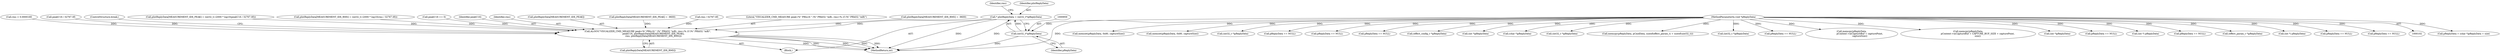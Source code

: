 digraph "0_Android_aeea52da00d210587fb3ed895de3d5f2e0264c88_11@pointer" {
"1000956" [label="(Call,* pIntReplyData = (int32_t*)pReplyData)"];
"1000958" [label="(Call,(int32_t*)pReplyData)"];
"1000108" [label="(MethodParameterIn,void *pReplyData)"];
"1001011" [label="(Call,ALOGV(\"VISUALIZER_CMD_MEASURE peak=%\" PRIu16 \" (%\" PRId32 \"mB), rms=%.1f (%\" PRId32 \"mB)\",\n                peakU16, pIntReplyData[MEASUREMENT_IDX_PEAK],\n                rms, pIntReplyData[MEASUREMENT_IDX_RMS]))"];
"1000781" [label="(Call,pReplyData = (char *)pReplyData + size)"];
"1001013" [label="(Identifier,peakU16)"];
"1000706" [label="(Call,memset(pReplyData, 0x80, captureSize))"];
"1000811" [label="(Call,memset(pReplyData, 0x80, captureSize))"];
"1000556" [label="(Call,(int32_t *)pReplyData)"];
"1000963" [label="(Identifier,rms)"];
"1000817" [label="(Block,)"];
"1000511" [label="(Call,pReplyData == NULL)"];
"1000649" [label="(Call,pReplyData == NULL)"];
"1000232" [label="(Call,pReplyData == NULL)"];
"1001011" [label="(Call,ALOGV(\"VISUALIZER_CMD_MEASURE peak=%\" PRIu16 \" (%\" PRId32 \"mB), rms=%.1f (%\" PRId32 \"mB)\",\n                peakU16, pIntReplyData[MEASUREMENT_IDX_PEAK],\n                rms, pIntReplyData[MEASUREMENT_IDX_RMS]))"];
"1001017" [label="(Identifier,rms)"];
"1000221" [label="(Call,(effect_config_t *)pReplyData)"];
"1000310" [label="(Call,(int *)pReplyData)"];
"1000784" [label="(Call,(char *)pReplyData)"];
"1000629" [label="(Call,(int32_t *)pReplyData)"];
"1000357" [label="(Call,memcpy(pReplyData, pCmdData, sizeof(effect_param_t) + sizeof(uint32_t)))"];
"1001014" [label="(Call,pIntReplyData[MEASUREMENT_IDX_PEAK])"];
"1000529" [label="(Call,(int32_t *)pReplyData)"];
"1000991" [label="(Call,pIntReplyData[MEASUREMENT_IDX_PEAK] = -9600)"];
"1000983" [label="(Call,rms / 32767.0f)"];
"1000137" [label="(Call,pReplyData == NULL)"];
"1001028" [label="(MethodReturn,int)"];
"1000794" [label="(Call,memcpy(pReplyData,\n                       pContext->mCaptureBuf + capturePoint,\n                       captureSize))"];
"1001012" [label="(Literal,\"VISUALIZER_CMD_MEASURE peak=%\" PRIu16 \" (%\" PRId32 \"mB), rms=%.1f (%\" PRId32 \"mB)\")"];
"1000771" [label="(Call,memcpy(pReplyData,\n                           pContext->mCaptureBuf + CAPTURE_BUF_SIZE + capturePoint,\n                           size))"];
"1000966" [label="(Call,pIntReplyData[MEASUREMENT_IDX_RMS] = -9600)"];
"1000267" [label="(Call,(int *)pReplyData)"];
"1000275" [label="(Call,pReplyData == NULL)"];
"1000962" [label="(Call,rms < 0.000016f)"];
"1001008" [label="(Call,peakU16 / 32767.0f)"];
"1000155" [label="(Call,(int *) pReplyData)"];
"1001021" [label="(ControlStructure,break;)"];
"1000108" [label="(MethodParameterIn,void *pReplyData)"];
"1000957" [label="(Identifier,pIntReplyData)"];
"1000203" [label="(Call,pReplyData == NULL)"];
"1000368" [label="(Call,(effect_param_t *)pReplyData)"];
"1001018" [label="(Call,pIntReplyData[MEASUREMENT_IDX_RMS])"];
"1000999" [label="(Call,pIntReplyData[MEASUREMENT_IDX_PEAK] = (int32_t) (2000 * log10(peakU16 / 32767.0f)))"];
"1000974" [label="(Call,pIntReplyData[MEASUREMENT_IDX_RMS] = (int32_t) (2000 * log10(rms / 32767.0f)))"];
"1000191" [label="(Call,(int *) pReplyData)"];
"1000958" [label="(Call,(int32_t*)pReplyData)"];
"1000173" [label="(Call,pReplyData == NULL)"];
"1000960" [label="(Identifier,pReplyData)"];
"1000956" [label="(Call,* pIntReplyData = (int32_t*)pReplyData)"];
"1000333" [label="(Call,pReplyData == NULL)"];
"1000987" [label="(Call,peakU16 == 0)"];
"1000956" -> "1000817"  [label="AST: "];
"1000956" -> "1000958"  [label="CFG: "];
"1000957" -> "1000956"  [label="AST: "];
"1000958" -> "1000956"  [label="AST: "];
"1000963" -> "1000956"  [label="CFG: "];
"1000956" -> "1001028"  [label="DDG: "];
"1000956" -> "1001028"  [label="DDG: "];
"1000958" -> "1000956"  [label="DDG: "];
"1000956" -> "1001011"  [label="DDG: "];
"1000958" -> "1000960"  [label="CFG: "];
"1000959" -> "1000958"  [label="AST: "];
"1000960" -> "1000958"  [label="AST: "];
"1000958" -> "1001028"  [label="DDG: "];
"1000108" -> "1000958"  [label="DDG: "];
"1000108" -> "1000102"  [label="AST: "];
"1000108" -> "1001028"  [label="DDG: "];
"1000108" -> "1000137"  [label="DDG: "];
"1000108" -> "1000155"  [label="DDG: "];
"1000108" -> "1000173"  [label="DDG: "];
"1000108" -> "1000191"  [label="DDG: "];
"1000108" -> "1000203"  [label="DDG: "];
"1000108" -> "1000221"  [label="DDG: "];
"1000108" -> "1000232"  [label="DDG: "];
"1000108" -> "1000267"  [label="DDG: "];
"1000108" -> "1000275"  [label="DDG: "];
"1000108" -> "1000310"  [label="DDG: "];
"1000108" -> "1000333"  [label="DDG: "];
"1000108" -> "1000357"  [label="DDG: "];
"1000108" -> "1000368"  [label="DDG: "];
"1000108" -> "1000511"  [label="DDG: "];
"1000108" -> "1000529"  [label="DDG: "];
"1000108" -> "1000556"  [label="DDG: "];
"1000108" -> "1000629"  [label="DDG: "];
"1000108" -> "1000649"  [label="DDG: "];
"1000108" -> "1000706"  [label="DDG: "];
"1000108" -> "1000771"  [label="DDG: "];
"1000108" -> "1000781"  [label="DDG: "];
"1000108" -> "1000784"  [label="DDG: "];
"1000108" -> "1000794"  [label="DDG: "];
"1000108" -> "1000811"  [label="DDG: "];
"1001011" -> "1000817"  [label="AST: "];
"1001011" -> "1001018"  [label="CFG: "];
"1001012" -> "1001011"  [label="AST: "];
"1001013" -> "1001011"  [label="AST: "];
"1001014" -> "1001011"  [label="AST: "];
"1001017" -> "1001011"  [label="AST: "];
"1001018" -> "1001011"  [label="AST: "];
"1001021" -> "1001011"  [label="CFG: "];
"1001011" -> "1001028"  [label="DDG: "];
"1001011" -> "1001028"  [label="DDG: "];
"1001011" -> "1001028"  [label="DDG: "];
"1001011" -> "1001028"  [label="DDG: "];
"1001011" -> "1001028"  [label="DDG: "];
"1000987" -> "1001011"  [label="DDG: "];
"1001008" -> "1001011"  [label="DDG: "];
"1000991" -> "1001011"  [label="DDG: "];
"1000999" -> "1001011"  [label="DDG: "];
"1000983" -> "1001011"  [label="DDG: "];
"1000962" -> "1001011"  [label="DDG: "];
"1000974" -> "1001011"  [label="DDG: "];
"1000966" -> "1001011"  [label="DDG: "];
}

